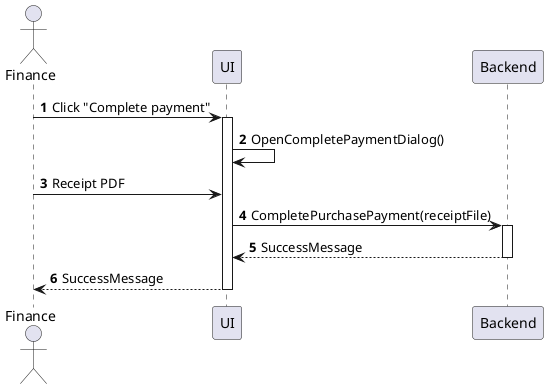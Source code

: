 @startuml purchase-order-complete-payment
autonumber

actor "Finance" as a
participant UI as f
participant Backend as b

a -> f : Click "Complete payment"
activate f
f -> f : OpenCompletePaymentDialog()
a -> f : Receipt PDF
f -> b : CompletePurchasePayment(receiptFile)
activate b
return SuccessMessage
return SuccessMessage
@enduml